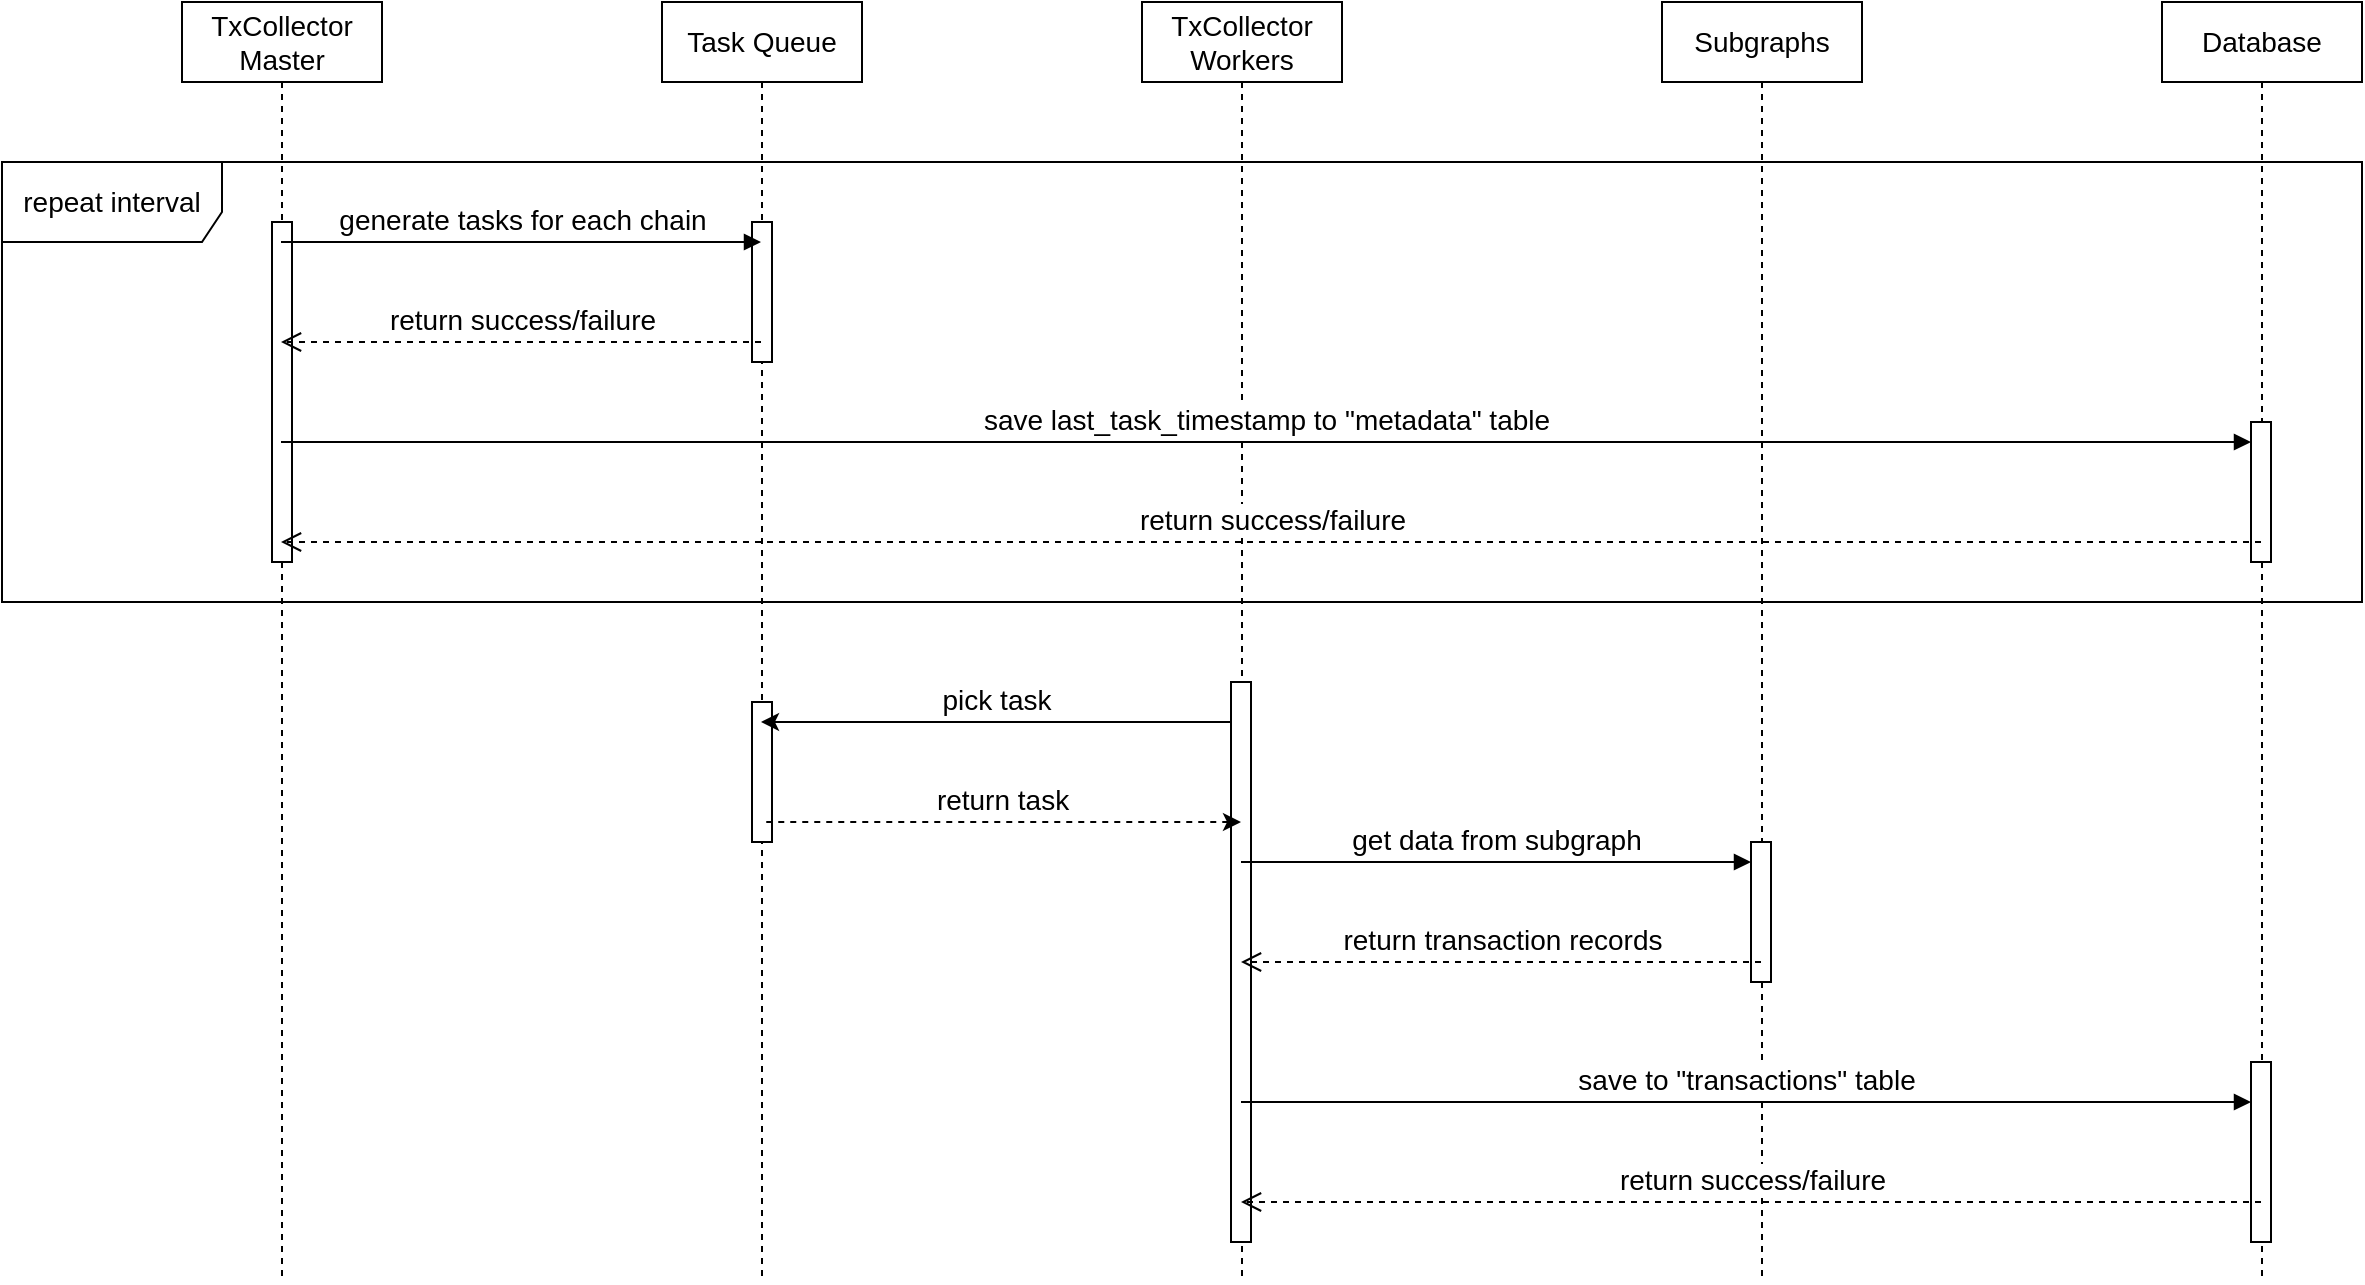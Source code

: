 <mxfile version="18.1.3" type="github">
  <diagram id="xshZSx2JP2BZRt7j3EUO" name="Page-1">
    <mxGraphModel dx="1298" dy="728" grid="1" gridSize="10" guides="1" tooltips="1" connect="1" arrows="1" fold="1" page="1" pageScale="1" pageWidth="850" pageHeight="1100" math="0" shadow="0">
      <root>
        <mxCell id="0" />
        <mxCell id="1" parent="0" />
        <mxCell id="DtTm24AxTZqHVivy6d-y-20" value="repeat interval" style="shape=umlFrame;whiteSpace=wrap;html=1;fontSize=14;width=110;height=40;" vertex="1" parent="1">
          <mxGeometry x="90" y="120" width="1180" height="220" as="geometry" />
        </mxCell>
        <mxCell id="DtTm24AxTZqHVivy6d-y-1" value="TxCollector Master" style="shape=umlLifeline;perimeter=lifelinePerimeter;whiteSpace=wrap;html=1;container=1;collapsible=0;recursiveResize=0;outlineConnect=0;fontSize=14;" vertex="1" parent="1">
          <mxGeometry x="180" y="40" width="100" height="640" as="geometry" />
        </mxCell>
        <mxCell id="DtTm24AxTZqHVivy6d-y-21" value="" style="html=1;points=[];perimeter=orthogonalPerimeter;fontSize=14;" vertex="1" parent="DtTm24AxTZqHVivy6d-y-1">
          <mxGeometry x="45" y="110" width="10" height="170" as="geometry" />
        </mxCell>
        <mxCell id="DtTm24AxTZqHVivy6d-y-2" value="Task Queue" style="shape=umlLifeline;perimeter=lifelinePerimeter;whiteSpace=wrap;html=1;container=1;collapsible=0;recursiveResize=0;outlineConnect=0;fontSize=14;" vertex="1" parent="1">
          <mxGeometry x="420" y="40" width="100" height="640" as="geometry" />
        </mxCell>
        <mxCell id="DtTm24AxTZqHVivy6d-y-22" value="" style="html=1;points=[];perimeter=orthogonalPerimeter;fontSize=14;" vertex="1" parent="DtTm24AxTZqHVivy6d-y-2">
          <mxGeometry x="45" y="110" width="10" height="70" as="geometry" />
        </mxCell>
        <mxCell id="DtTm24AxTZqHVivy6d-y-25" value="" style="html=1;points=[];perimeter=orthogonalPerimeter;fontSize=14;" vertex="1" parent="DtTm24AxTZqHVivy6d-y-2">
          <mxGeometry x="45" y="350" width="10" height="70" as="geometry" />
        </mxCell>
        <mxCell id="DtTm24AxTZqHVivy6d-y-3" value="TxCollector Workers" style="shape=umlLifeline;perimeter=lifelinePerimeter;whiteSpace=wrap;html=1;container=1;collapsible=0;recursiveResize=0;outlineConnect=0;fontSize=14;" vertex="1" parent="1">
          <mxGeometry x="660" y="40" width="100" height="640" as="geometry" />
        </mxCell>
        <mxCell id="DtTm24AxTZqHVivy6d-y-24" value="" style="html=1;points=[];perimeter=orthogonalPerimeter;fontSize=14;" vertex="1" parent="DtTm24AxTZqHVivy6d-y-3">
          <mxGeometry x="44.5" y="340" width="10" height="280" as="geometry" />
        </mxCell>
        <mxCell id="DtTm24AxTZqHVivy6d-y-4" value="Subgraphs" style="shape=umlLifeline;perimeter=lifelinePerimeter;whiteSpace=wrap;html=1;container=1;collapsible=0;recursiveResize=0;outlineConnect=0;fontSize=14;" vertex="1" parent="1">
          <mxGeometry x="920" y="40" width="100" height="640" as="geometry" />
        </mxCell>
        <mxCell id="DtTm24AxTZqHVivy6d-y-26" value="" style="html=1;points=[];perimeter=orthogonalPerimeter;fontSize=14;" vertex="1" parent="DtTm24AxTZqHVivy6d-y-4">
          <mxGeometry x="44.5" y="420" width="10" height="70" as="geometry" />
        </mxCell>
        <mxCell id="DtTm24AxTZqHVivy6d-y-5" value="Database" style="shape=umlLifeline;perimeter=lifelinePerimeter;whiteSpace=wrap;html=1;container=1;collapsible=0;recursiveResize=0;outlineConnect=0;fontSize=14;" vertex="1" parent="1">
          <mxGeometry x="1170" y="40" width="100" height="640" as="geometry" />
        </mxCell>
        <mxCell id="DtTm24AxTZqHVivy6d-y-23" value="" style="html=1;points=[];perimeter=orthogonalPerimeter;fontSize=14;" vertex="1" parent="DtTm24AxTZqHVivy6d-y-5">
          <mxGeometry x="44.5" y="210" width="10" height="70" as="geometry" />
        </mxCell>
        <mxCell id="DtTm24AxTZqHVivy6d-y-27" value="" style="html=1;points=[];perimeter=orthogonalPerimeter;fontSize=14;" vertex="1" parent="DtTm24AxTZqHVivy6d-y-5">
          <mxGeometry x="44.5" y="530" width="10" height="90" as="geometry" />
        </mxCell>
        <mxCell id="DtTm24AxTZqHVivy6d-y-6" value="generate tasks for each chain" style="html=1;verticalAlign=bottom;endArrow=block;rounded=0;fontSize=14;" edge="1" parent="1">
          <mxGeometry width="80" relative="1" as="geometry">
            <mxPoint x="229.5" y="160" as="sourcePoint" />
            <mxPoint x="469.5" y="160" as="targetPoint" />
          </mxGeometry>
        </mxCell>
        <mxCell id="DtTm24AxTZqHVivy6d-y-7" value="return success/failure" style="html=1;verticalAlign=bottom;endArrow=open;dashed=1;endSize=8;rounded=0;fontSize=14;" edge="1" parent="1">
          <mxGeometry relative="1" as="geometry">
            <mxPoint x="469.5" y="210" as="sourcePoint" />
            <mxPoint x="229.5" y="210" as="targetPoint" />
          </mxGeometry>
        </mxCell>
        <mxCell id="DtTm24AxTZqHVivy6d-y-8" value="pick task" style="html=1;verticalAlign=bottom;endArrow=none;rounded=0;fontSize=14;startArrow=classic;startFill=1;endFill=0;" edge="1" parent="1" target="DtTm24AxTZqHVivy6d-y-24">
          <mxGeometry width="80" relative="1" as="geometry">
            <mxPoint x="469.5" y="400" as="sourcePoint" />
            <mxPoint x="709.5" y="400" as="targetPoint" />
          </mxGeometry>
        </mxCell>
        <mxCell id="DtTm24AxTZqHVivy6d-y-9" value="return task" style="html=1;verticalAlign=bottom;endArrow=none;dashed=1;endSize=8;rounded=0;fontSize=14;startArrow=classic;startFill=1;endFill=0;" edge="1" parent="1">
          <mxGeometry relative="1" as="geometry">
            <mxPoint x="709.5" y="450" as="sourcePoint" />
            <mxPoint x="469.5" y="450" as="targetPoint" />
          </mxGeometry>
        </mxCell>
        <mxCell id="DtTm24AxTZqHVivy6d-y-10" value="get data from subgraph" style="html=1;verticalAlign=bottom;endArrow=block;rounded=0;fontSize=14;" edge="1" parent="1" target="DtTm24AxTZqHVivy6d-y-26">
          <mxGeometry width="80" relative="1" as="geometry">
            <mxPoint x="709.5" y="470" as="sourcePoint" />
            <mxPoint x="969.5" y="470" as="targetPoint" />
          </mxGeometry>
        </mxCell>
        <mxCell id="DtTm24AxTZqHVivy6d-y-12" value="return transaction records" style="html=1;verticalAlign=bottom;endArrow=open;dashed=1;endSize=8;rounded=0;fontSize=14;" edge="1" parent="1">
          <mxGeometry relative="1" as="geometry">
            <mxPoint x="969.5" y="520" as="sourcePoint" />
            <mxPoint x="709.5" y="520" as="targetPoint" />
          </mxGeometry>
        </mxCell>
        <mxCell id="DtTm24AxTZqHVivy6d-y-14" value="save to &quot;transactions&quot; table" style="html=1;verticalAlign=bottom;endArrow=block;rounded=0;fontSize=14;" edge="1" parent="1" target="DtTm24AxTZqHVivy6d-y-27">
          <mxGeometry width="80" relative="1" as="geometry">
            <mxPoint x="709.5" y="590" as="sourcePoint" />
            <mxPoint x="1219.5" y="590" as="targetPoint" />
          </mxGeometry>
        </mxCell>
        <mxCell id="DtTm24AxTZqHVivy6d-y-17" value="save last_task_timestamp to &quot;metadata&quot; table" style="html=1;verticalAlign=bottom;endArrow=block;rounded=0;fontSize=14;" edge="1" parent="1" target="DtTm24AxTZqHVivy6d-y-23">
          <mxGeometry width="80" relative="1" as="geometry">
            <mxPoint x="229.5" y="260" as="sourcePoint" />
            <mxPoint x="1219.5" y="260" as="targetPoint" />
          </mxGeometry>
        </mxCell>
        <mxCell id="DtTm24AxTZqHVivy6d-y-18" value="return success/failure" style="html=1;verticalAlign=bottom;endArrow=open;dashed=1;endSize=8;rounded=0;fontSize=14;" edge="1" parent="1">
          <mxGeometry relative="1" as="geometry">
            <mxPoint x="1219.5" y="310" as="sourcePoint" />
            <mxPoint x="229.5" y="310" as="targetPoint" />
          </mxGeometry>
        </mxCell>
        <mxCell id="DtTm24AxTZqHVivy6d-y-15" value="return success/failure" style="html=1;verticalAlign=bottom;endArrow=open;dashed=1;endSize=8;rounded=0;fontSize=14;" edge="1" parent="1">
          <mxGeometry relative="1" as="geometry">
            <mxPoint x="1219.5" y="640" as="sourcePoint" />
            <mxPoint x="709.5" y="640" as="targetPoint" />
          </mxGeometry>
        </mxCell>
      </root>
    </mxGraphModel>
  </diagram>
</mxfile>
